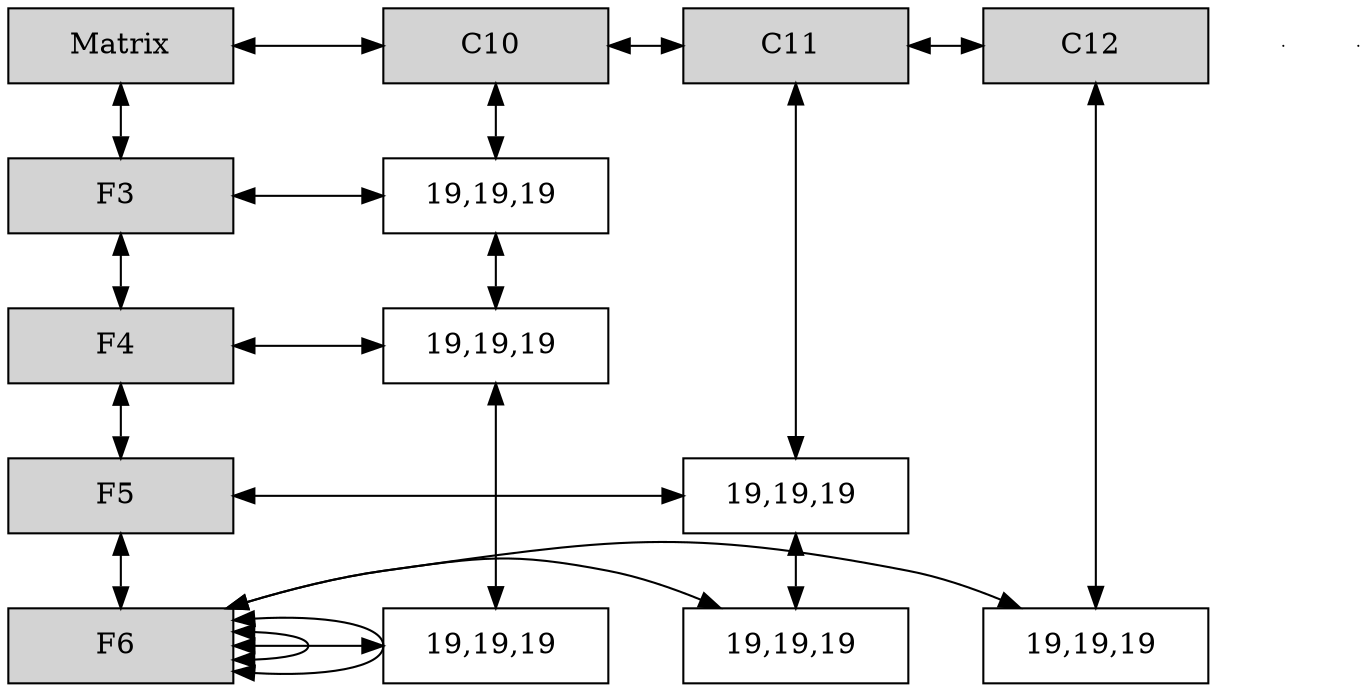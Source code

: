 digraph Sparse_Matrix{
node [shape=box]
graph[nodesep = 0.5];
Mt[ label = "Matrix", width = 1.5, style = filled, group = 0 ];
e0[ shape = point, width = 0 ]
e1[ shape = point, width = 0 ]
Mt -> Y3 [dir=both];
Y3[label = "F3 "   width = 1.5 style = filled, group =0];
Y3-> Y4[dir=both];
Y3-> X10_3[dir=both];
{ rank = same; Y3; X10_3 }
Y4[label = "F4 "   width = 1.5 style = filled, group =0];
Y4-> Y5[dir=both];
Y4-> X10_4[dir=both];
{ rank = same; Y4; X10_4 }
Y5[label = "F5 "   width = 1.5 style = filled, group =0];
Y5-> Y6[dir=both];
Y5-> X11_5[dir=both];
{ rank = same; Y5; X11_5 }
Y6[label = "F6 "   width = 1.5 style = filled, group =0];
Y6-> Y6[dir=both];
Y6-> X12_6[dir=both];
{ rank = same; Y6; X12_6 }
Y6[label = "F6 "   width = 1.5 style = filled, group =0];
Y6-> Y6[dir=both];
Y6-> X11_6[dir=both];
{ rank = same; Y6; X11_6 }
Y6[label = "F6 "   width = 1.5 style = filled,group =0];
Y6-> X10_6[dir=both];
{ rank = same; Y6; X10_6 }
Mt -> X10 [dir=both];
X10[label = "C10 "   width = 1.5 style = filled, group =10];
X10-> X11[dir=both];
{ rank = same; Mt; X10 }
X10_3[label = "19,19,19 "   width = 1.5, group =10];
X10-> X10_3[dir=both];
X10_4[label = "19,19,19 "   width = 1.5, group =10];
X10_3-> X10_4[dir=both];
X10_6[label = "19,19,19 "   width = 1.5, group =10];
X10_4-> X10_6[dir=both];
X11[label = "C11 "   width = 1.5 style = filled, group =11];
X11-> X12[dir=both];
{ rank = same; Mt; X11 }
X11_5[label = "19,19,19 "   width = 1.5, group =11];
X11-> X11_5[dir=both];
X11_6[label = "19,19,19 "   width = 1.5, group =11];
X11_5-> X11_6[dir=both];
X12[label = "C12 "   width = 1.5 style = filled, group =12];
{ rank = same; Mt; X12 }
X12_6[label = "19,19,19 "   width = 1.5, group =12];
X12-> X12_6[dir=both];
}